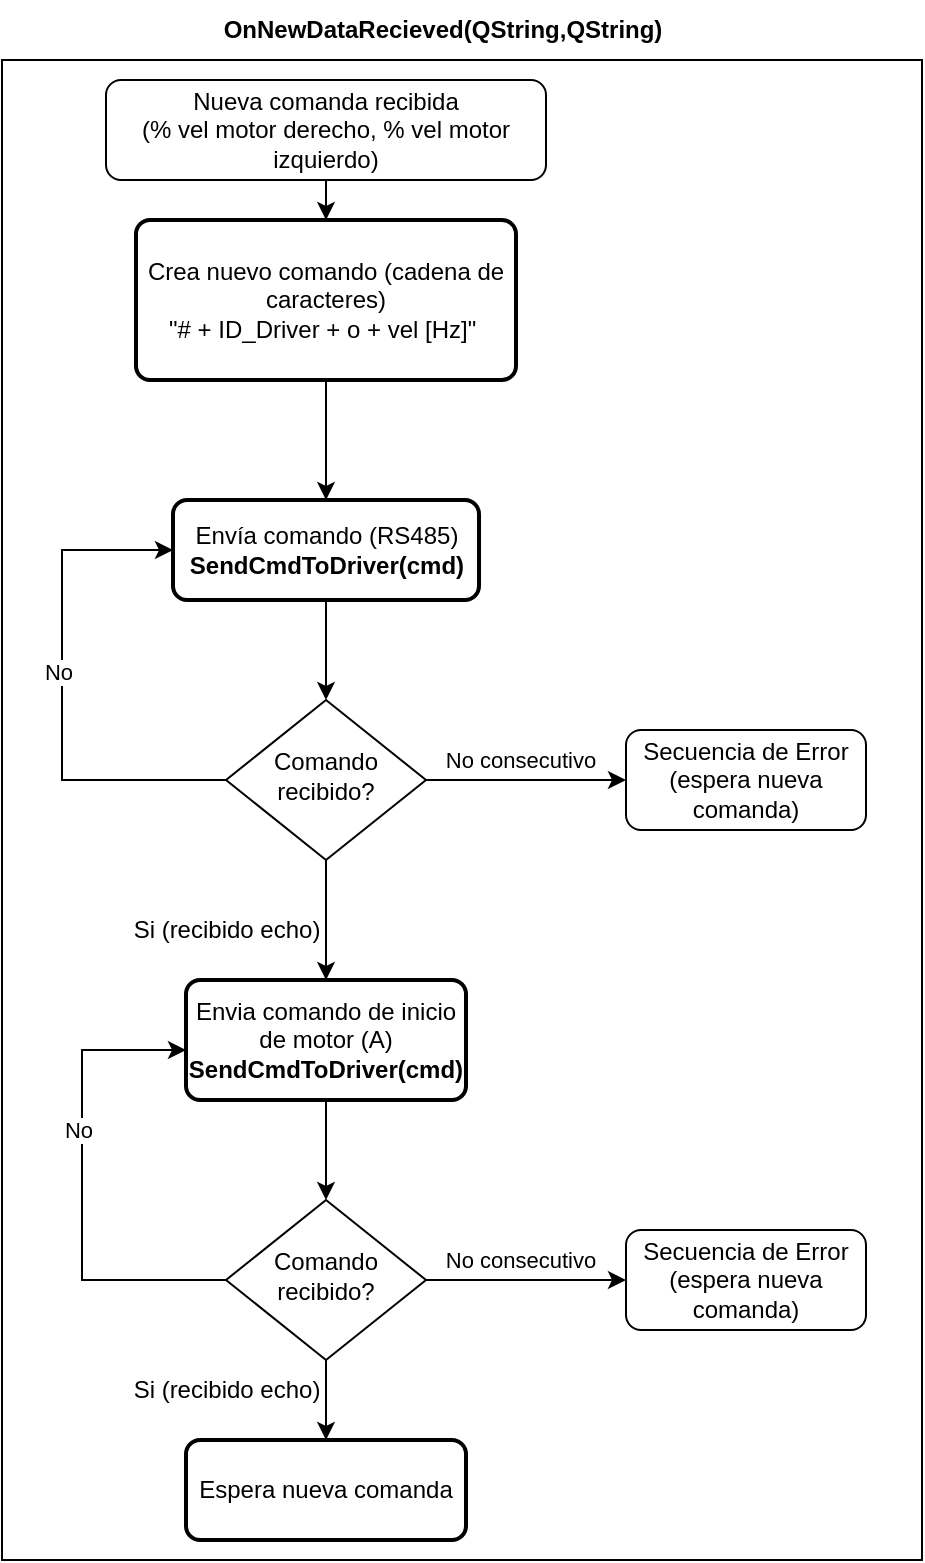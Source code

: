 <mxfile version="20.7.4" type="device"><diagram id="C5RBs43oDa-KdzZeNtuy" name="Page-1"><mxGraphModel dx="1434" dy="836" grid="1" gridSize="10" guides="1" tooltips="1" connect="1" arrows="1" fold="1" page="1" pageScale="1" pageWidth="827" pageHeight="1169" math="0" shadow="0"><root><mxCell id="WIyWlLk6GJQsqaUBKTNV-0"/><mxCell id="WIyWlLk6GJQsqaUBKTNV-1" parent="WIyWlLk6GJQsqaUBKTNV-0"/><mxCell id="zQSqGzLLK2idX9FBhCO--29" value="" style="rounded=0;whiteSpace=wrap;html=1;glass=0;fillColor=none;" vertex="1" parent="WIyWlLk6GJQsqaUBKTNV-1"><mxGeometry x="180" y="30" width="460" height="750" as="geometry"/></mxCell><mxCell id="zQSqGzLLK2idX9FBhCO--35" value="" style="edgeStyle=orthogonalEdgeStyle;rounded=0;orthogonalLoop=1;jettySize=auto;html=1;" edge="1" parent="WIyWlLk6GJQsqaUBKTNV-1" source="WIyWlLk6GJQsqaUBKTNV-3" target="zQSqGzLLK2idX9FBhCO--33"><mxGeometry relative="1" as="geometry"/></mxCell><mxCell id="WIyWlLk6GJQsqaUBKTNV-3" value="Nueva comanda recibida&lt;br&gt;(% vel motor derecho, % vel motor izquierdo)" style="rounded=1;whiteSpace=wrap;html=1;fontSize=12;glass=0;strokeWidth=1;shadow=0;" parent="WIyWlLk6GJQsqaUBKTNV-1" vertex="1"><mxGeometry x="232" y="40" width="220" height="50" as="geometry"/></mxCell><mxCell id="WIyWlLk6GJQsqaUBKTNV-12" value="Secuencia de Error (espera nueva comanda)" style="rounded=1;whiteSpace=wrap;html=1;fontSize=12;glass=0;strokeWidth=1;shadow=0;" parent="WIyWlLk6GJQsqaUBKTNV-1" vertex="1"><mxGeometry x="492" y="365" width="120" height="50" as="geometry"/></mxCell><mxCell id="zQSqGzLLK2idX9FBhCO--30" value="" style="edgeStyle=orthogonalEdgeStyle;rounded=0;orthogonalLoop=1;jettySize=auto;html=1;" edge="1" parent="WIyWlLk6GJQsqaUBKTNV-1" source="zQSqGzLLK2idX9FBhCO--0" target="zQSqGzLLK2idX9FBhCO--2"><mxGeometry relative="1" as="geometry"/></mxCell><mxCell id="zQSqGzLLK2idX9FBhCO--0" value="Envía comando (RS485)&lt;br&gt;&lt;b&gt;SendCmdToDriver(cmd)&lt;/b&gt;" style="rounded=1;whiteSpace=wrap;html=1;absoluteArcSize=1;arcSize=14;strokeWidth=2;" vertex="1" parent="WIyWlLk6GJQsqaUBKTNV-1"><mxGeometry x="265.5" y="250" width="153" height="50" as="geometry"/></mxCell><mxCell id="zQSqGzLLK2idX9FBhCO--3" style="edgeStyle=orthogonalEdgeStyle;rounded=0;orthogonalLoop=1;jettySize=auto;html=1;exitX=1;exitY=0.5;exitDx=0;exitDy=0;entryX=0;entryY=0.5;entryDx=0;entryDy=0;" edge="1" parent="WIyWlLk6GJQsqaUBKTNV-1" source="zQSqGzLLK2idX9FBhCO--2" target="WIyWlLk6GJQsqaUBKTNV-12"><mxGeometry relative="1" as="geometry"/></mxCell><mxCell id="zQSqGzLLK2idX9FBhCO--4" value="No consecutivo" style="edgeLabel;html=1;align=center;verticalAlign=middle;resizable=0;points=[];" vertex="1" connectable="0" parent="zQSqGzLLK2idX9FBhCO--3"><mxGeometry x="0.389" y="-5" relative="1" as="geometry"><mxPoint x="-23" y="-15" as="offset"/></mxGeometry></mxCell><mxCell id="zQSqGzLLK2idX9FBhCO--8" value="" style="edgeStyle=orthogonalEdgeStyle;rounded=0;orthogonalLoop=1;jettySize=auto;html=1;" edge="1" parent="WIyWlLk6GJQsqaUBKTNV-1" source="zQSqGzLLK2idX9FBhCO--2" target="zQSqGzLLK2idX9FBhCO--6"><mxGeometry relative="1" as="geometry"/></mxCell><mxCell id="zQSqGzLLK2idX9FBhCO--31" style="edgeStyle=orthogonalEdgeStyle;rounded=0;orthogonalLoop=1;jettySize=auto;html=1;entryX=0;entryY=0.5;entryDx=0;entryDy=0;" edge="1" parent="WIyWlLk6GJQsqaUBKTNV-1" source="zQSqGzLLK2idX9FBhCO--2" target="zQSqGzLLK2idX9FBhCO--0"><mxGeometry relative="1" as="geometry"><Array as="points"><mxPoint x="210" y="390"/><mxPoint x="210" y="275"/></Array></mxGeometry></mxCell><mxCell id="zQSqGzLLK2idX9FBhCO--32" value="No" style="edgeLabel;html=1;align=center;verticalAlign=middle;resizable=0;points=[];" vertex="1" connectable="0" parent="zQSqGzLLK2idX9FBhCO--31"><mxGeometry x="0.079" y="2" relative="1" as="geometry"><mxPoint as="offset"/></mxGeometry></mxCell><mxCell id="zQSqGzLLK2idX9FBhCO--2" value="Comando recibido?" style="rhombus;whiteSpace=wrap;html=1;shadow=0;fontFamily=Helvetica;fontSize=12;align=center;strokeWidth=1;spacing=6;spacingTop=-4;" vertex="1" parent="WIyWlLk6GJQsqaUBKTNV-1"><mxGeometry x="292" y="350" width="100" height="80" as="geometry"/></mxCell><mxCell id="zQSqGzLLK2idX9FBhCO--11" value="" style="edgeStyle=orthogonalEdgeStyle;rounded=0;orthogonalLoop=1;jettySize=auto;html=1;entryX=0.5;entryY=0;entryDx=0;entryDy=0;" edge="1" parent="WIyWlLk6GJQsqaUBKTNV-1" source="zQSqGzLLK2idX9FBhCO--6" target="zQSqGzLLK2idX9FBhCO--19"><mxGeometry relative="1" as="geometry"><mxPoint x="342" y="610" as="targetPoint"/></mxGeometry></mxCell><mxCell id="zQSqGzLLK2idX9FBhCO--6" value="Envia comando de inicio de motor (A)&lt;br&gt;&lt;b style=&quot;border-color: var(--border-color);&quot;&gt;SendCmdToDriver(cmd)&lt;/b&gt;" style="rounded=1;whiteSpace=wrap;html=1;absoluteArcSize=1;arcSize=14;strokeWidth=2;" vertex="1" parent="WIyWlLk6GJQsqaUBKTNV-1"><mxGeometry x="272" y="490" width="140" height="60" as="geometry"/></mxCell><mxCell id="zQSqGzLLK2idX9FBhCO--14" value="Si (recibido echo)" style="text;html=1;align=center;verticalAlign=middle;resizable=0;points=[];autosize=1;strokeColor=none;fillColor=none;" vertex="1" parent="WIyWlLk6GJQsqaUBKTNV-1"><mxGeometry x="232" y="450" width="120" height="30" as="geometry"/></mxCell><mxCell id="zQSqGzLLK2idX9FBhCO--15" value="Secuencia de Error (espera nueva comanda)" style="rounded=1;whiteSpace=wrap;html=1;fontSize=12;glass=0;strokeWidth=1;shadow=0;" vertex="1" parent="WIyWlLk6GJQsqaUBKTNV-1"><mxGeometry x="492" y="615" width="120" height="50" as="geometry"/></mxCell><mxCell id="zQSqGzLLK2idX9FBhCO--16" style="edgeStyle=orthogonalEdgeStyle;rounded=0;orthogonalLoop=1;jettySize=auto;html=1;exitX=1;exitY=0.5;exitDx=0;exitDy=0;entryX=0;entryY=0.5;entryDx=0;entryDy=0;" edge="1" parent="WIyWlLk6GJQsqaUBKTNV-1" source="zQSqGzLLK2idX9FBhCO--19" target="zQSqGzLLK2idX9FBhCO--15"><mxGeometry relative="1" as="geometry"/></mxCell><mxCell id="zQSqGzLLK2idX9FBhCO--17" value="No consecutivo" style="edgeLabel;html=1;align=center;verticalAlign=middle;resizable=0;points=[];" vertex="1" connectable="0" parent="zQSqGzLLK2idX9FBhCO--16"><mxGeometry x="0.389" y="-5" relative="1" as="geometry"><mxPoint x="-23" y="-15" as="offset"/></mxGeometry></mxCell><mxCell id="zQSqGzLLK2idX9FBhCO--18" value="" style="edgeStyle=orthogonalEdgeStyle;rounded=0;orthogonalLoop=1;jettySize=auto;html=1;" edge="1" parent="WIyWlLk6GJQsqaUBKTNV-1" source="zQSqGzLLK2idX9FBhCO--19" target="zQSqGzLLK2idX9FBhCO--22"><mxGeometry relative="1" as="geometry"/></mxCell><mxCell id="zQSqGzLLK2idX9FBhCO--37" style="edgeStyle=orthogonalEdgeStyle;rounded=0;orthogonalLoop=1;jettySize=auto;html=1;exitX=0;exitY=0.5;exitDx=0;exitDy=0;" edge="1" parent="WIyWlLk6GJQsqaUBKTNV-1" source="zQSqGzLLK2idX9FBhCO--19" target="zQSqGzLLK2idX9FBhCO--6"><mxGeometry relative="1" as="geometry"><mxPoint x="230" y="525" as="targetPoint"/><Array as="points"><mxPoint x="220" y="640"/><mxPoint x="220" y="525"/></Array></mxGeometry></mxCell><mxCell id="zQSqGzLLK2idX9FBhCO--38" value="No" style="edgeLabel;html=1;align=center;verticalAlign=middle;resizable=0;points=[];" vertex="1" connectable="0" parent="zQSqGzLLK2idX9FBhCO--37"><mxGeometry x="0.23" y="2" relative="1" as="geometry"><mxPoint as="offset"/></mxGeometry></mxCell><mxCell id="zQSqGzLLK2idX9FBhCO--19" value="Comando recibido?" style="rhombus;whiteSpace=wrap;html=1;shadow=0;fontFamily=Helvetica;fontSize=12;align=center;strokeWidth=1;spacing=6;spacingTop=-4;" vertex="1" parent="WIyWlLk6GJQsqaUBKTNV-1"><mxGeometry x="292" y="600" width="100" height="80" as="geometry"/></mxCell><mxCell id="zQSqGzLLK2idX9FBhCO--22" value="Espera nueva comanda" style="rounded=1;whiteSpace=wrap;html=1;absoluteArcSize=1;arcSize=14;strokeWidth=2;" vertex="1" parent="WIyWlLk6GJQsqaUBKTNV-1"><mxGeometry x="272" y="720" width="140" height="50" as="geometry"/></mxCell><mxCell id="zQSqGzLLK2idX9FBhCO--23" value="Si (recibido echo)" style="text;html=1;align=center;verticalAlign=middle;resizable=0;points=[];autosize=1;strokeColor=none;fillColor=none;" vertex="1" parent="WIyWlLk6GJQsqaUBKTNV-1"><mxGeometry x="232" y="680" width="120" height="30" as="geometry"/></mxCell><mxCell id="zQSqGzLLK2idX9FBhCO--36" value="" style="edgeStyle=orthogonalEdgeStyle;rounded=0;orthogonalLoop=1;jettySize=auto;html=1;" edge="1" parent="WIyWlLk6GJQsqaUBKTNV-1" source="zQSqGzLLK2idX9FBhCO--33" target="zQSqGzLLK2idX9FBhCO--0"><mxGeometry relative="1" as="geometry"/></mxCell><mxCell id="zQSqGzLLK2idX9FBhCO--33" value="Crea nuevo comando (cadena de caracteres)&lt;br&gt;&quot;# + ID_Driver + o + vel [Hz]&quot;&amp;nbsp;" style="rounded=1;whiteSpace=wrap;html=1;absoluteArcSize=1;arcSize=14;strokeWidth=2;" vertex="1" parent="WIyWlLk6GJQsqaUBKTNV-1"><mxGeometry x="247" y="110" width="190" height="80" as="geometry"/></mxCell><mxCell id="zQSqGzLLK2idX9FBhCO--39" value="&lt;b&gt;OnNewDataRecieved(QString,QString)&lt;/b&gt;" style="text;html=1;align=center;verticalAlign=middle;resizable=0;points=[];autosize=1;strokeColor=none;fillColor=none;" vertex="1" parent="WIyWlLk6GJQsqaUBKTNV-1"><mxGeometry x="280" width="240" height="30" as="geometry"/></mxCell></root></mxGraphModel></diagram></mxfile>